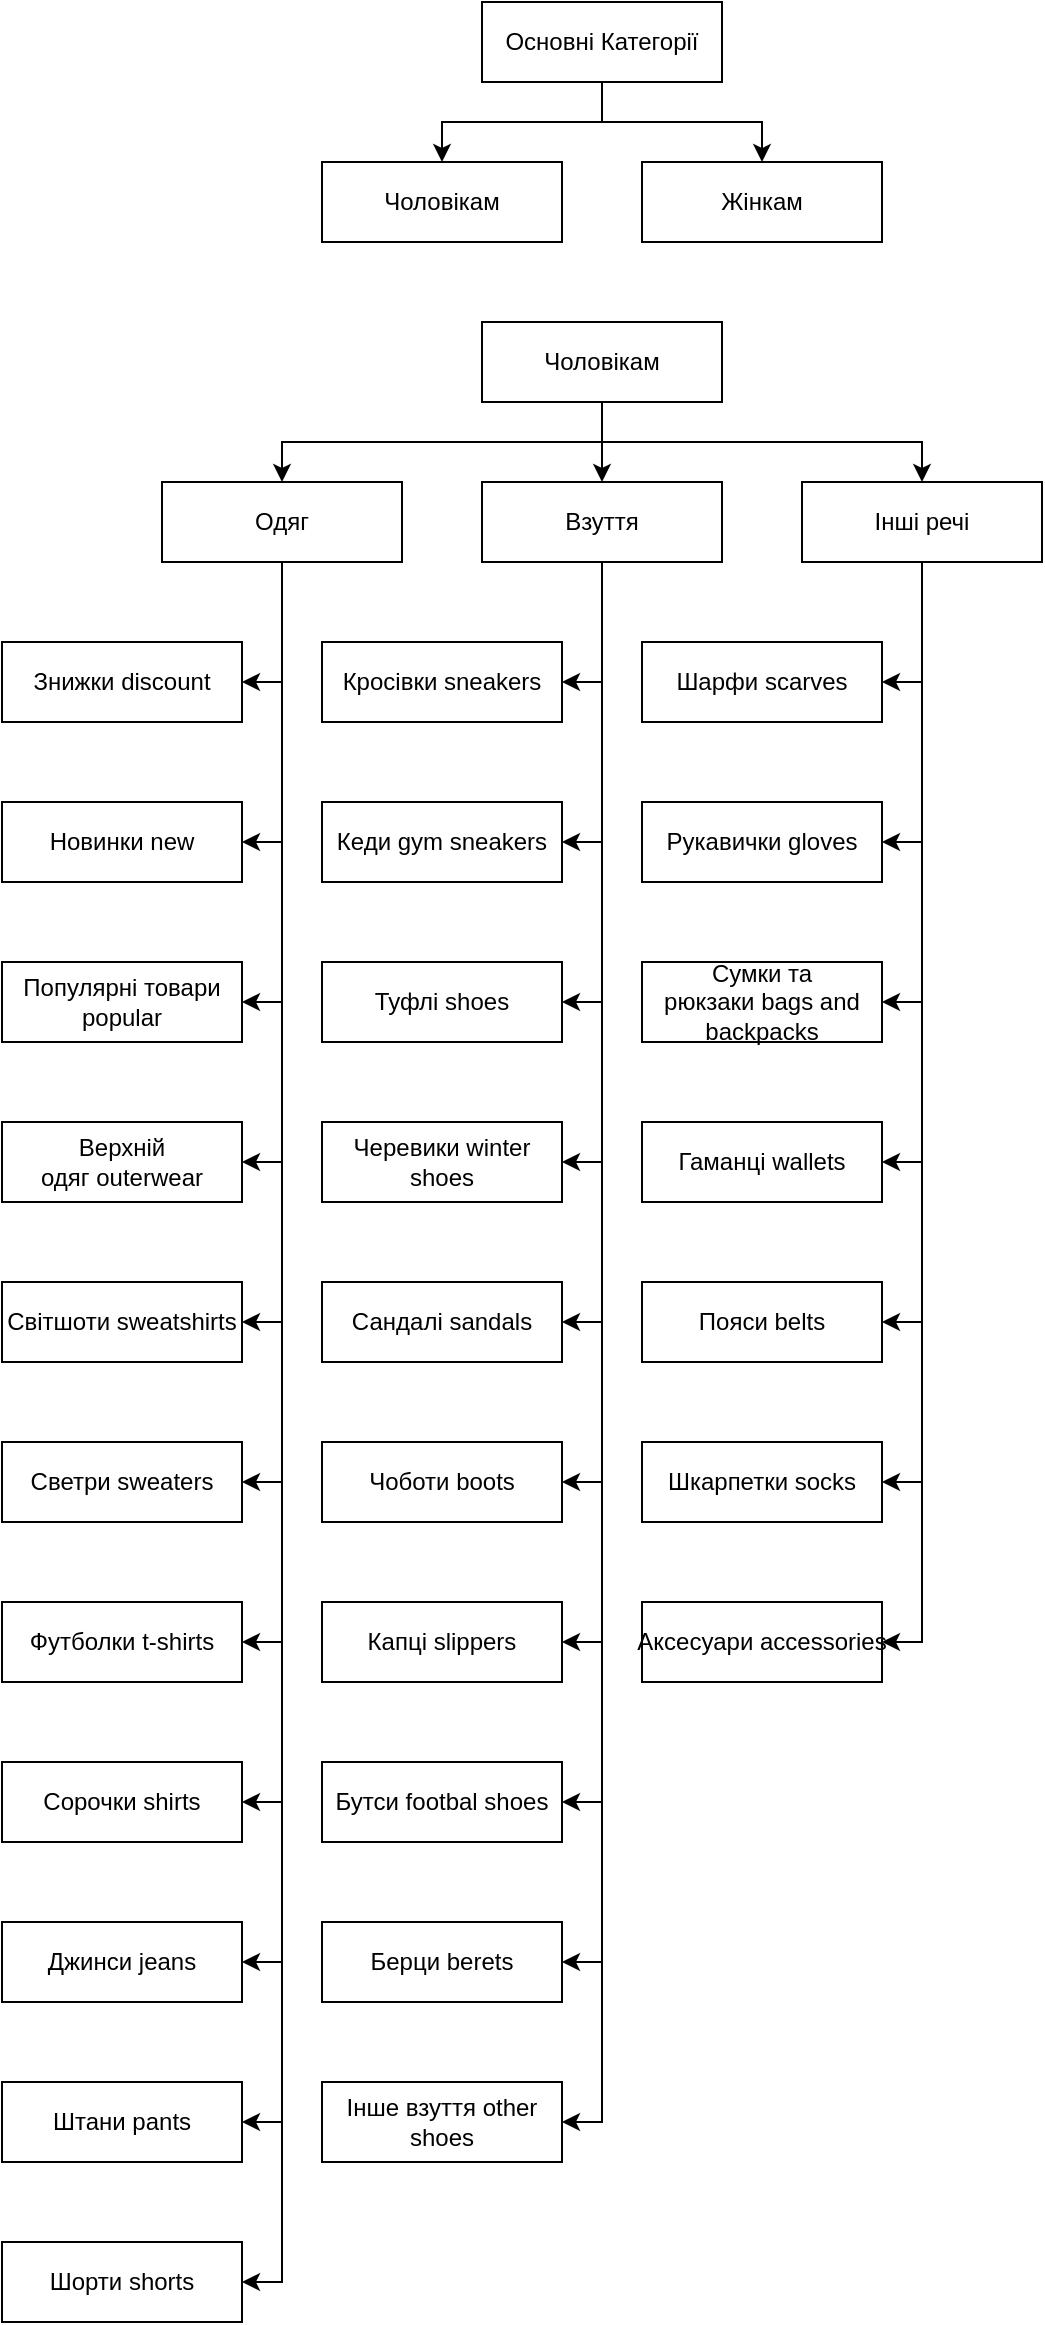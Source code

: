 <mxfile version="20.6.0" type="github">
  <diagram id="XQ7LekQTsChMfwEgumaB" name="Страница 1">
    <mxGraphModel dx="4287" dy="1823" grid="1" gridSize="10" guides="1" tooltips="1" connect="1" arrows="1" fold="1" page="1" pageScale="1" pageWidth="827" pageHeight="1169" math="0" shadow="0">
      <root>
        <mxCell id="0" />
        <mxCell id="1" parent="0" />
        <mxCell id="9MW1Jq9SKEeFslXXsOik-5" style="edgeStyle=orthogonalEdgeStyle;rounded=0;orthogonalLoop=1;jettySize=auto;html=1;exitX=0.5;exitY=1;exitDx=0;exitDy=0;entryX=0.5;entryY=0;entryDx=0;entryDy=0;" edge="1" parent="1" source="9MW1Jq9SKEeFslXXsOik-1" target="9MW1Jq9SKEeFslXXsOik-3">
          <mxGeometry relative="1" as="geometry" />
        </mxCell>
        <mxCell id="9MW1Jq9SKEeFslXXsOik-6" style="edgeStyle=orthogonalEdgeStyle;rounded=0;orthogonalLoop=1;jettySize=auto;html=1;exitX=0.5;exitY=1;exitDx=0;exitDy=0;entryX=0.5;entryY=0;entryDx=0;entryDy=0;" edge="1" parent="1" source="9MW1Jq9SKEeFslXXsOik-1" target="9MW1Jq9SKEeFslXXsOik-2">
          <mxGeometry relative="1" as="geometry" />
        </mxCell>
        <mxCell id="9MW1Jq9SKEeFslXXsOik-1" value="Основні Категорії" style="rounded=0;whiteSpace=wrap;html=1;" vertex="1" parent="1">
          <mxGeometry x="80" y="40" width="120" height="40" as="geometry" />
        </mxCell>
        <mxCell id="9MW1Jq9SKEeFslXXsOik-2" value="Жінкам" style="rounded=0;whiteSpace=wrap;html=1;" vertex="1" parent="1">
          <mxGeometry x="160" y="120" width="120" height="40" as="geometry" />
        </mxCell>
        <mxCell id="9MW1Jq9SKEeFslXXsOik-3" value="Чоловікам" style="rounded=0;whiteSpace=wrap;html=1;" vertex="1" parent="1">
          <mxGeometry y="120" width="120" height="40" as="geometry" />
        </mxCell>
        <mxCell id="9MW1Jq9SKEeFslXXsOik-11" style="edgeStyle=orthogonalEdgeStyle;rounded=0;orthogonalLoop=1;jettySize=auto;html=1;exitX=0.5;exitY=1;exitDx=0;exitDy=0;" edge="1" parent="1" source="9MW1Jq9SKEeFslXXsOik-7" target="9MW1Jq9SKEeFslXXsOik-10">
          <mxGeometry relative="1" as="geometry" />
        </mxCell>
        <mxCell id="9MW1Jq9SKEeFslXXsOik-12" style="edgeStyle=orthogonalEdgeStyle;rounded=0;orthogonalLoop=1;jettySize=auto;html=1;exitX=0.5;exitY=1;exitDx=0;exitDy=0;entryX=0.5;entryY=0;entryDx=0;entryDy=0;" edge="1" parent="1" source="9MW1Jq9SKEeFslXXsOik-7" target="9MW1Jq9SKEeFslXXsOik-9">
          <mxGeometry relative="1" as="geometry" />
        </mxCell>
        <mxCell id="9MW1Jq9SKEeFslXXsOik-13" style="edgeStyle=orthogonalEdgeStyle;rounded=0;orthogonalLoop=1;jettySize=auto;html=1;exitX=0.5;exitY=1;exitDx=0;exitDy=0;entryX=0.5;entryY=0;entryDx=0;entryDy=0;" edge="1" parent="1" source="9MW1Jq9SKEeFslXXsOik-7" target="9MW1Jq9SKEeFslXXsOik-8">
          <mxGeometry relative="1" as="geometry" />
        </mxCell>
        <mxCell id="9MW1Jq9SKEeFslXXsOik-7" value="Чоловікам" style="rounded=0;whiteSpace=wrap;html=1;" vertex="1" parent="1">
          <mxGeometry x="80" y="200" width="120" height="40" as="geometry" />
        </mxCell>
        <mxCell id="9MW1Jq9SKEeFslXXsOik-49" style="edgeStyle=orthogonalEdgeStyle;rounded=0;orthogonalLoop=1;jettySize=auto;html=1;exitX=0.5;exitY=1;exitDx=0;exitDy=0;entryX=1;entryY=0.5;entryDx=0;entryDy=0;" edge="1" parent="1" source="9MW1Jq9SKEeFslXXsOik-8" target="9MW1Jq9SKEeFslXXsOik-48">
          <mxGeometry relative="1" as="geometry" />
        </mxCell>
        <mxCell id="9MW1Jq9SKEeFslXXsOik-50" style="edgeStyle=orthogonalEdgeStyle;rounded=0;orthogonalLoop=1;jettySize=auto;html=1;exitX=0.5;exitY=1;exitDx=0;exitDy=0;entryX=1;entryY=0.5;entryDx=0;entryDy=0;" edge="1" parent="1" source="9MW1Jq9SKEeFslXXsOik-8" target="9MW1Jq9SKEeFslXXsOik-38">
          <mxGeometry relative="1" as="geometry" />
        </mxCell>
        <mxCell id="9MW1Jq9SKEeFslXXsOik-51" style="edgeStyle=orthogonalEdgeStyle;rounded=0;orthogonalLoop=1;jettySize=auto;html=1;exitX=0.5;exitY=1;exitDx=0;exitDy=0;entryX=1;entryY=0.5;entryDx=0;entryDy=0;" edge="1" parent="1" source="9MW1Jq9SKEeFslXXsOik-8" target="9MW1Jq9SKEeFslXXsOik-39">
          <mxGeometry relative="1" as="geometry" />
        </mxCell>
        <mxCell id="9MW1Jq9SKEeFslXXsOik-52" style="edgeStyle=orthogonalEdgeStyle;rounded=0;orthogonalLoop=1;jettySize=auto;html=1;exitX=0.5;exitY=1;exitDx=0;exitDy=0;entryX=1;entryY=0.5;entryDx=0;entryDy=0;" edge="1" parent="1" source="9MW1Jq9SKEeFslXXsOik-8" target="9MW1Jq9SKEeFslXXsOik-40">
          <mxGeometry relative="1" as="geometry" />
        </mxCell>
        <mxCell id="9MW1Jq9SKEeFslXXsOik-53" style="edgeStyle=orthogonalEdgeStyle;rounded=0;orthogonalLoop=1;jettySize=auto;html=1;exitX=0.5;exitY=1;exitDx=0;exitDy=0;entryX=1;entryY=0.5;entryDx=0;entryDy=0;" edge="1" parent="1" source="9MW1Jq9SKEeFslXXsOik-8" target="9MW1Jq9SKEeFslXXsOik-41">
          <mxGeometry relative="1" as="geometry" />
        </mxCell>
        <mxCell id="9MW1Jq9SKEeFslXXsOik-54" style="edgeStyle=orthogonalEdgeStyle;rounded=0;orthogonalLoop=1;jettySize=auto;html=1;exitX=0.5;exitY=1;exitDx=0;exitDy=0;entryX=1;entryY=0.5;entryDx=0;entryDy=0;" edge="1" parent="1" source="9MW1Jq9SKEeFslXXsOik-8" target="9MW1Jq9SKEeFslXXsOik-42">
          <mxGeometry relative="1" as="geometry" />
        </mxCell>
        <mxCell id="9MW1Jq9SKEeFslXXsOik-55" style="edgeStyle=orthogonalEdgeStyle;rounded=0;orthogonalLoop=1;jettySize=auto;html=1;exitX=0.5;exitY=1;exitDx=0;exitDy=0;entryX=1;entryY=0.5;entryDx=0;entryDy=0;" edge="1" parent="1" source="9MW1Jq9SKEeFslXXsOik-8" target="9MW1Jq9SKEeFslXXsOik-43">
          <mxGeometry relative="1" as="geometry" />
        </mxCell>
        <mxCell id="9MW1Jq9SKEeFslXXsOik-56" style="edgeStyle=orthogonalEdgeStyle;rounded=0;orthogonalLoop=1;jettySize=auto;html=1;exitX=0.5;exitY=1;exitDx=0;exitDy=0;entryX=1;entryY=0.5;entryDx=0;entryDy=0;" edge="1" parent="1" source="9MW1Jq9SKEeFslXXsOik-8" target="9MW1Jq9SKEeFslXXsOik-44">
          <mxGeometry relative="1" as="geometry" />
        </mxCell>
        <mxCell id="9MW1Jq9SKEeFslXXsOik-57" style="edgeStyle=orthogonalEdgeStyle;rounded=0;orthogonalLoop=1;jettySize=auto;html=1;exitX=0.5;exitY=1;exitDx=0;exitDy=0;entryX=1;entryY=0.5;entryDx=0;entryDy=0;" edge="1" parent="1" source="9MW1Jq9SKEeFslXXsOik-8" target="9MW1Jq9SKEeFslXXsOik-45">
          <mxGeometry relative="1" as="geometry" />
        </mxCell>
        <mxCell id="9MW1Jq9SKEeFslXXsOik-58" style="edgeStyle=orthogonalEdgeStyle;rounded=0;orthogonalLoop=1;jettySize=auto;html=1;exitX=0.5;exitY=1;exitDx=0;exitDy=0;entryX=1;entryY=0.5;entryDx=0;entryDy=0;" edge="1" parent="1" source="9MW1Jq9SKEeFslXXsOik-8" target="9MW1Jq9SKEeFslXXsOik-46">
          <mxGeometry relative="1" as="geometry" />
        </mxCell>
        <mxCell id="9MW1Jq9SKEeFslXXsOik-8" value="Взуття" style="rounded=0;whiteSpace=wrap;html=1;" vertex="1" parent="1">
          <mxGeometry x="80" y="280" width="120" height="40" as="geometry" />
        </mxCell>
        <mxCell id="9MW1Jq9SKEeFslXXsOik-26" style="edgeStyle=orthogonalEdgeStyle;rounded=0;orthogonalLoop=1;jettySize=auto;html=1;exitX=0.5;exitY=1;exitDx=0;exitDy=0;entryX=1;entryY=0.5;entryDx=0;entryDy=0;" edge="1" parent="1" source="9MW1Jq9SKEeFslXXsOik-9" target="9MW1Jq9SKEeFslXXsOik-25">
          <mxGeometry relative="1" as="geometry" />
        </mxCell>
        <mxCell id="9MW1Jq9SKEeFslXXsOik-27" style="edgeStyle=orthogonalEdgeStyle;rounded=0;orthogonalLoop=1;jettySize=auto;html=1;exitX=0.5;exitY=1;exitDx=0;exitDy=0;entryX=1;entryY=0.5;entryDx=0;entryDy=0;" edge="1" parent="1" source="9MW1Jq9SKEeFslXXsOik-9" target="9MW1Jq9SKEeFslXXsOik-14">
          <mxGeometry relative="1" as="geometry" />
        </mxCell>
        <mxCell id="9MW1Jq9SKEeFslXXsOik-28" style="edgeStyle=orthogonalEdgeStyle;rounded=0;orthogonalLoop=1;jettySize=auto;html=1;exitX=0.5;exitY=1;exitDx=0;exitDy=0;entryX=1;entryY=0.5;entryDx=0;entryDy=0;" edge="1" parent="1" source="9MW1Jq9SKEeFslXXsOik-9" target="9MW1Jq9SKEeFslXXsOik-15">
          <mxGeometry relative="1" as="geometry" />
        </mxCell>
        <mxCell id="9MW1Jq9SKEeFslXXsOik-29" style="edgeStyle=orthogonalEdgeStyle;rounded=0;orthogonalLoop=1;jettySize=auto;html=1;exitX=0.5;exitY=1;exitDx=0;exitDy=0;entryX=1;entryY=0.5;entryDx=0;entryDy=0;" edge="1" parent="1" source="9MW1Jq9SKEeFslXXsOik-9" target="9MW1Jq9SKEeFslXXsOik-16">
          <mxGeometry relative="1" as="geometry" />
        </mxCell>
        <mxCell id="9MW1Jq9SKEeFslXXsOik-30" style="edgeStyle=orthogonalEdgeStyle;rounded=0;orthogonalLoop=1;jettySize=auto;html=1;exitX=0.5;exitY=1;exitDx=0;exitDy=0;entryX=1;entryY=0.5;entryDx=0;entryDy=0;" edge="1" parent="1" source="9MW1Jq9SKEeFslXXsOik-9" target="9MW1Jq9SKEeFslXXsOik-17">
          <mxGeometry relative="1" as="geometry" />
        </mxCell>
        <mxCell id="9MW1Jq9SKEeFslXXsOik-31" style="edgeStyle=orthogonalEdgeStyle;rounded=0;orthogonalLoop=1;jettySize=auto;html=1;exitX=0.5;exitY=1;exitDx=0;exitDy=0;entryX=1;entryY=0.5;entryDx=0;entryDy=0;" edge="1" parent="1" source="9MW1Jq9SKEeFslXXsOik-9" target="9MW1Jq9SKEeFslXXsOik-18">
          <mxGeometry relative="1" as="geometry" />
        </mxCell>
        <mxCell id="9MW1Jq9SKEeFslXXsOik-32" style="edgeStyle=orthogonalEdgeStyle;rounded=0;orthogonalLoop=1;jettySize=auto;html=1;exitX=0.5;exitY=1;exitDx=0;exitDy=0;entryX=1;entryY=0.5;entryDx=0;entryDy=0;" edge="1" parent="1" source="9MW1Jq9SKEeFslXXsOik-9" target="9MW1Jq9SKEeFslXXsOik-19">
          <mxGeometry relative="1" as="geometry" />
        </mxCell>
        <mxCell id="9MW1Jq9SKEeFslXXsOik-33" style="edgeStyle=orthogonalEdgeStyle;rounded=0;orthogonalLoop=1;jettySize=auto;html=1;exitX=0.5;exitY=1;exitDx=0;exitDy=0;entryX=1;entryY=0.5;entryDx=0;entryDy=0;" edge="1" parent="1" source="9MW1Jq9SKEeFslXXsOik-9" target="9MW1Jq9SKEeFslXXsOik-20">
          <mxGeometry relative="1" as="geometry" />
        </mxCell>
        <mxCell id="9MW1Jq9SKEeFslXXsOik-34" style="edgeStyle=orthogonalEdgeStyle;rounded=0;orthogonalLoop=1;jettySize=auto;html=1;exitX=0.5;exitY=1;exitDx=0;exitDy=0;entryX=1;entryY=0.5;entryDx=0;entryDy=0;" edge="1" parent="1" source="9MW1Jq9SKEeFslXXsOik-9" target="9MW1Jq9SKEeFslXXsOik-21">
          <mxGeometry relative="1" as="geometry" />
        </mxCell>
        <mxCell id="9MW1Jq9SKEeFslXXsOik-35" style="edgeStyle=orthogonalEdgeStyle;rounded=0;orthogonalLoop=1;jettySize=auto;html=1;exitX=0.5;exitY=1;exitDx=0;exitDy=0;entryX=1;entryY=0.5;entryDx=0;entryDy=0;" edge="1" parent="1" source="9MW1Jq9SKEeFslXXsOik-9" target="9MW1Jq9SKEeFslXXsOik-22">
          <mxGeometry relative="1" as="geometry" />
        </mxCell>
        <mxCell id="9MW1Jq9SKEeFslXXsOik-36" style="edgeStyle=orthogonalEdgeStyle;rounded=0;orthogonalLoop=1;jettySize=auto;html=1;exitX=0.5;exitY=1;exitDx=0;exitDy=0;entryX=1;entryY=0.5;entryDx=0;entryDy=0;" edge="1" parent="1" source="9MW1Jq9SKEeFslXXsOik-9" target="9MW1Jq9SKEeFslXXsOik-23">
          <mxGeometry relative="1" as="geometry" />
        </mxCell>
        <mxCell id="9MW1Jq9SKEeFslXXsOik-9" value="Одяг" style="rounded=0;whiteSpace=wrap;html=1;" vertex="1" parent="1">
          <mxGeometry x="-80" y="280" width="120" height="40" as="geometry" />
        </mxCell>
        <mxCell id="9MW1Jq9SKEeFslXXsOik-71" style="edgeStyle=orthogonalEdgeStyle;rounded=0;orthogonalLoop=1;jettySize=auto;html=1;exitX=0.5;exitY=1;exitDx=0;exitDy=0;entryX=1;entryY=0.5;entryDx=0;entryDy=0;" edge="1" parent="1" source="9MW1Jq9SKEeFslXXsOik-10" target="9MW1Jq9SKEeFslXXsOik-70">
          <mxGeometry relative="1" as="geometry" />
        </mxCell>
        <mxCell id="9MW1Jq9SKEeFslXXsOik-72" style="edgeStyle=orthogonalEdgeStyle;rounded=0;orthogonalLoop=1;jettySize=auto;html=1;exitX=0.5;exitY=1;exitDx=0;exitDy=0;entryX=1;entryY=0.5;entryDx=0;entryDy=0;" edge="1" parent="1" source="9MW1Jq9SKEeFslXXsOik-10" target="9MW1Jq9SKEeFslXXsOik-60">
          <mxGeometry relative="1" as="geometry" />
        </mxCell>
        <mxCell id="9MW1Jq9SKEeFslXXsOik-73" style="edgeStyle=orthogonalEdgeStyle;rounded=0;orthogonalLoop=1;jettySize=auto;html=1;exitX=0.5;exitY=1;exitDx=0;exitDy=0;entryX=1;entryY=0.5;entryDx=0;entryDy=0;" edge="1" parent="1" source="9MW1Jq9SKEeFslXXsOik-10" target="9MW1Jq9SKEeFslXXsOik-61">
          <mxGeometry relative="1" as="geometry" />
        </mxCell>
        <mxCell id="9MW1Jq9SKEeFslXXsOik-74" style="edgeStyle=orthogonalEdgeStyle;rounded=0;orthogonalLoop=1;jettySize=auto;html=1;exitX=0.5;exitY=1;exitDx=0;exitDy=0;entryX=1;entryY=0.5;entryDx=0;entryDy=0;" edge="1" parent="1" source="9MW1Jq9SKEeFslXXsOik-10" target="9MW1Jq9SKEeFslXXsOik-62">
          <mxGeometry relative="1" as="geometry" />
        </mxCell>
        <mxCell id="9MW1Jq9SKEeFslXXsOik-75" style="edgeStyle=orthogonalEdgeStyle;rounded=0;orthogonalLoop=1;jettySize=auto;html=1;exitX=0.5;exitY=1;exitDx=0;exitDy=0;entryX=1;entryY=0.5;entryDx=0;entryDy=0;" edge="1" parent="1" source="9MW1Jq9SKEeFslXXsOik-10" target="9MW1Jq9SKEeFslXXsOik-63">
          <mxGeometry relative="1" as="geometry" />
        </mxCell>
        <mxCell id="9MW1Jq9SKEeFslXXsOik-76" style="edgeStyle=orthogonalEdgeStyle;rounded=0;orthogonalLoop=1;jettySize=auto;html=1;exitX=0.5;exitY=1;exitDx=0;exitDy=0;entryX=1;entryY=0.5;entryDx=0;entryDy=0;" edge="1" parent="1" source="9MW1Jq9SKEeFslXXsOik-10" target="9MW1Jq9SKEeFslXXsOik-64">
          <mxGeometry relative="1" as="geometry" />
        </mxCell>
        <mxCell id="9MW1Jq9SKEeFslXXsOik-77" style="edgeStyle=orthogonalEdgeStyle;rounded=0;orthogonalLoop=1;jettySize=auto;html=1;exitX=0.5;exitY=1;exitDx=0;exitDy=0;entryX=1;entryY=0.5;entryDx=0;entryDy=0;" edge="1" parent="1" source="9MW1Jq9SKEeFslXXsOik-10" target="9MW1Jq9SKEeFslXXsOik-65">
          <mxGeometry relative="1" as="geometry" />
        </mxCell>
        <mxCell id="9MW1Jq9SKEeFslXXsOik-10" value="Інші речі" style="rounded=0;whiteSpace=wrap;html=1;" vertex="1" parent="1">
          <mxGeometry x="240" y="280" width="120" height="40" as="geometry" />
        </mxCell>
        <mxCell id="9MW1Jq9SKEeFslXXsOik-14" value="Новинки new" style="rounded=0;whiteSpace=wrap;html=1;" vertex="1" parent="1">
          <mxGeometry x="-160" y="440" width="120" height="40" as="geometry" />
        </mxCell>
        <mxCell id="9MW1Jq9SKEeFslXXsOik-15" value="Популярні товари popular" style="rounded=0;whiteSpace=wrap;html=1;" vertex="1" parent="1">
          <mxGeometry x="-160" y="520" width="120" height="40" as="geometry" />
        </mxCell>
        <mxCell id="9MW1Jq9SKEeFslXXsOik-16" value="Верхній одяг&amp;nbsp;outerwear" style="rounded=0;whiteSpace=wrap;html=1;" vertex="1" parent="1">
          <mxGeometry x="-160" y="600" width="120" height="40" as="geometry" />
        </mxCell>
        <mxCell id="9MW1Jq9SKEeFslXXsOik-17" value="Світшоти&amp;nbsp;sweatshirts" style="rounded=0;whiteSpace=wrap;html=1;" vertex="1" parent="1">
          <mxGeometry x="-160" y="680" width="120" height="40" as="geometry" />
        </mxCell>
        <mxCell id="9MW1Jq9SKEeFslXXsOik-18" value="Светри&amp;nbsp;sweaters" style="rounded=0;whiteSpace=wrap;html=1;" vertex="1" parent="1">
          <mxGeometry x="-160" y="760" width="120" height="40" as="geometry" />
        </mxCell>
        <mxCell id="9MW1Jq9SKEeFslXXsOik-19" value="Футболки&amp;nbsp;t-shirts" style="rounded=0;whiteSpace=wrap;html=1;" vertex="1" parent="1">
          <mxGeometry x="-160" y="840" width="120" height="40" as="geometry" />
        </mxCell>
        <mxCell id="9MW1Jq9SKEeFslXXsOik-20" value="Сорочки&amp;nbsp;shirts" style="rounded=0;whiteSpace=wrap;html=1;" vertex="1" parent="1">
          <mxGeometry x="-160" y="920" width="120" height="40" as="geometry" />
        </mxCell>
        <mxCell id="9MW1Jq9SKEeFslXXsOik-21" value="Джинси&amp;nbsp;jeans" style="rounded=0;whiteSpace=wrap;html=1;" vertex="1" parent="1">
          <mxGeometry x="-160" y="1000" width="120" height="40" as="geometry" />
        </mxCell>
        <mxCell id="9MW1Jq9SKEeFslXXsOik-22" value="Штани&amp;nbsp;pants" style="rounded=0;whiteSpace=wrap;html=1;" vertex="1" parent="1">
          <mxGeometry x="-160" y="1080" width="120" height="40" as="geometry" />
        </mxCell>
        <mxCell id="9MW1Jq9SKEeFslXXsOik-23" value="Шорти&amp;nbsp;shorts" style="rounded=0;whiteSpace=wrap;html=1;" vertex="1" parent="1">
          <mxGeometry x="-160" y="1160" width="120" height="40" as="geometry" />
        </mxCell>
        <mxCell id="9MW1Jq9SKEeFslXXsOik-25" value="Знижки discount" style="rounded=0;whiteSpace=wrap;html=1;" vertex="1" parent="1">
          <mxGeometry x="-160" y="360" width="120" height="40" as="geometry" />
        </mxCell>
        <mxCell id="9MW1Jq9SKEeFslXXsOik-38" value="Кеди gym sneakers" style="rounded=0;whiteSpace=wrap;html=1;" vertex="1" parent="1">
          <mxGeometry y="440" width="120" height="40" as="geometry" />
        </mxCell>
        <mxCell id="9MW1Jq9SKEeFslXXsOik-39" value="Туфлі&amp;nbsp;shoes" style="rounded=0;whiteSpace=wrap;html=1;" vertex="1" parent="1">
          <mxGeometry y="520" width="120" height="40" as="geometry" />
        </mxCell>
        <mxCell id="9MW1Jq9SKEeFslXXsOik-40" value="Черевики winter shoes" style="rounded=0;whiteSpace=wrap;html=1;" vertex="1" parent="1">
          <mxGeometry y="600" width="120" height="40" as="geometry" />
        </mxCell>
        <mxCell id="9MW1Jq9SKEeFslXXsOik-41" value="Сандалі&amp;nbsp;sandals" style="rounded=0;whiteSpace=wrap;html=1;" vertex="1" parent="1">
          <mxGeometry y="680" width="120" height="40" as="geometry" />
        </mxCell>
        <mxCell id="9MW1Jq9SKEeFslXXsOik-42" value="Чоботи&amp;nbsp;boots" style="rounded=0;whiteSpace=wrap;html=1;" vertex="1" parent="1">
          <mxGeometry y="760" width="120" height="40" as="geometry" />
        </mxCell>
        <mxCell id="9MW1Jq9SKEeFslXXsOik-43" value="Капці&amp;nbsp;slippers" style="rounded=0;whiteSpace=wrap;html=1;" vertex="1" parent="1">
          <mxGeometry y="840" width="120" height="40" as="geometry" />
        </mxCell>
        <mxCell id="9MW1Jq9SKEeFslXXsOik-44" value="Бутси footbal shoes" style="rounded=0;whiteSpace=wrap;html=1;" vertex="1" parent="1">
          <mxGeometry y="920" width="120" height="40" as="geometry" />
        </mxCell>
        <mxCell id="9MW1Jq9SKEeFslXXsOik-45" value="Берци berets" style="rounded=0;whiteSpace=wrap;html=1;" vertex="1" parent="1">
          <mxGeometry y="1000" width="120" height="40" as="geometry" />
        </mxCell>
        <mxCell id="9MW1Jq9SKEeFslXXsOik-46" value="Інше взуття other shoes" style="rounded=0;whiteSpace=wrap;html=1;" vertex="1" parent="1">
          <mxGeometry y="1080" width="120" height="40" as="geometry" />
        </mxCell>
        <mxCell id="9MW1Jq9SKEeFslXXsOik-48" value="Кросівки&amp;nbsp;sneakers" style="rounded=0;whiteSpace=wrap;html=1;" vertex="1" parent="1">
          <mxGeometry y="360" width="120" height="40" as="geometry" />
        </mxCell>
        <mxCell id="9MW1Jq9SKEeFslXXsOik-60" value="Рукавички&amp;nbsp;gloves" style="rounded=0;whiteSpace=wrap;html=1;" vertex="1" parent="1">
          <mxGeometry x="160" y="440" width="120" height="40" as="geometry" />
        </mxCell>
        <mxCell id="9MW1Jq9SKEeFslXXsOik-61" value="Сумки та рюкзаки&amp;nbsp;bags and backpacks" style="rounded=0;whiteSpace=wrap;html=1;" vertex="1" parent="1">
          <mxGeometry x="160" y="520" width="120" height="40" as="geometry" />
        </mxCell>
        <mxCell id="9MW1Jq9SKEeFslXXsOik-62" value="Гаманці&amp;nbsp;wallets" style="rounded=0;whiteSpace=wrap;html=1;" vertex="1" parent="1">
          <mxGeometry x="160" y="600" width="120" height="40" as="geometry" />
        </mxCell>
        <mxCell id="9MW1Jq9SKEeFslXXsOik-63" value="Пояси&amp;nbsp;belts" style="rounded=0;whiteSpace=wrap;html=1;" vertex="1" parent="1">
          <mxGeometry x="160" y="680" width="120" height="40" as="geometry" />
        </mxCell>
        <mxCell id="9MW1Jq9SKEeFslXXsOik-64" value="Шкарпетки&amp;nbsp;socks" style="rounded=0;whiteSpace=wrap;html=1;" vertex="1" parent="1">
          <mxGeometry x="160" y="760" width="120" height="40" as="geometry" />
        </mxCell>
        <mxCell id="9MW1Jq9SKEeFslXXsOik-65" value="Аксесуари&amp;nbsp;accessories" style="rounded=0;whiteSpace=wrap;html=1;" vertex="1" parent="1">
          <mxGeometry x="160" y="840" width="120" height="40" as="geometry" />
        </mxCell>
        <mxCell id="9MW1Jq9SKEeFslXXsOik-70" value="Шарфи&amp;nbsp;scarves" style="rounded=0;whiteSpace=wrap;html=1;" vertex="1" parent="1">
          <mxGeometry x="160" y="360" width="120" height="40" as="geometry" />
        </mxCell>
      </root>
    </mxGraphModel>
  </diagram>
</mxfile>
